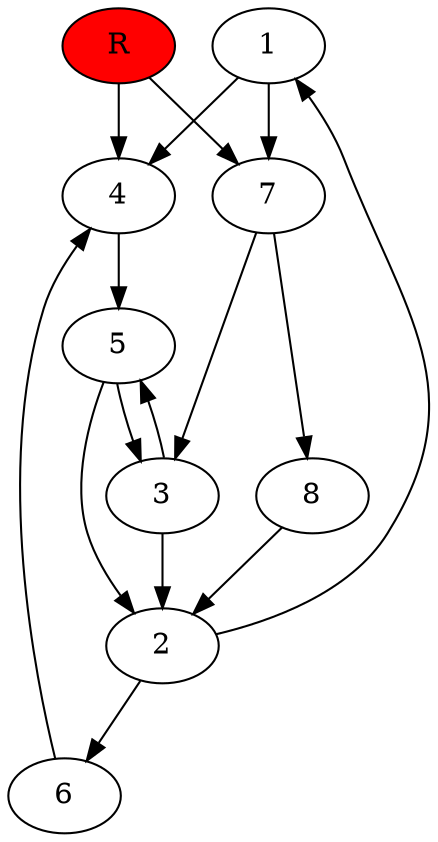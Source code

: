 digraph prb54878 {
	1
	2
	3
	4
	5
	6
	7
	8
	R [fillcolor="#ff0000" style=filled]
	1 -> 4
	1 -> 7
	2 -> 1
	2 -> 6
	3 -> 2
	3 -> 5
	4 -> 5
	5 -> 2
	5 -> 3
	6 -> 4
	7 -> 3
	7 -> 8
	8 -> 2
	R -> 4
	R -> 7
}
